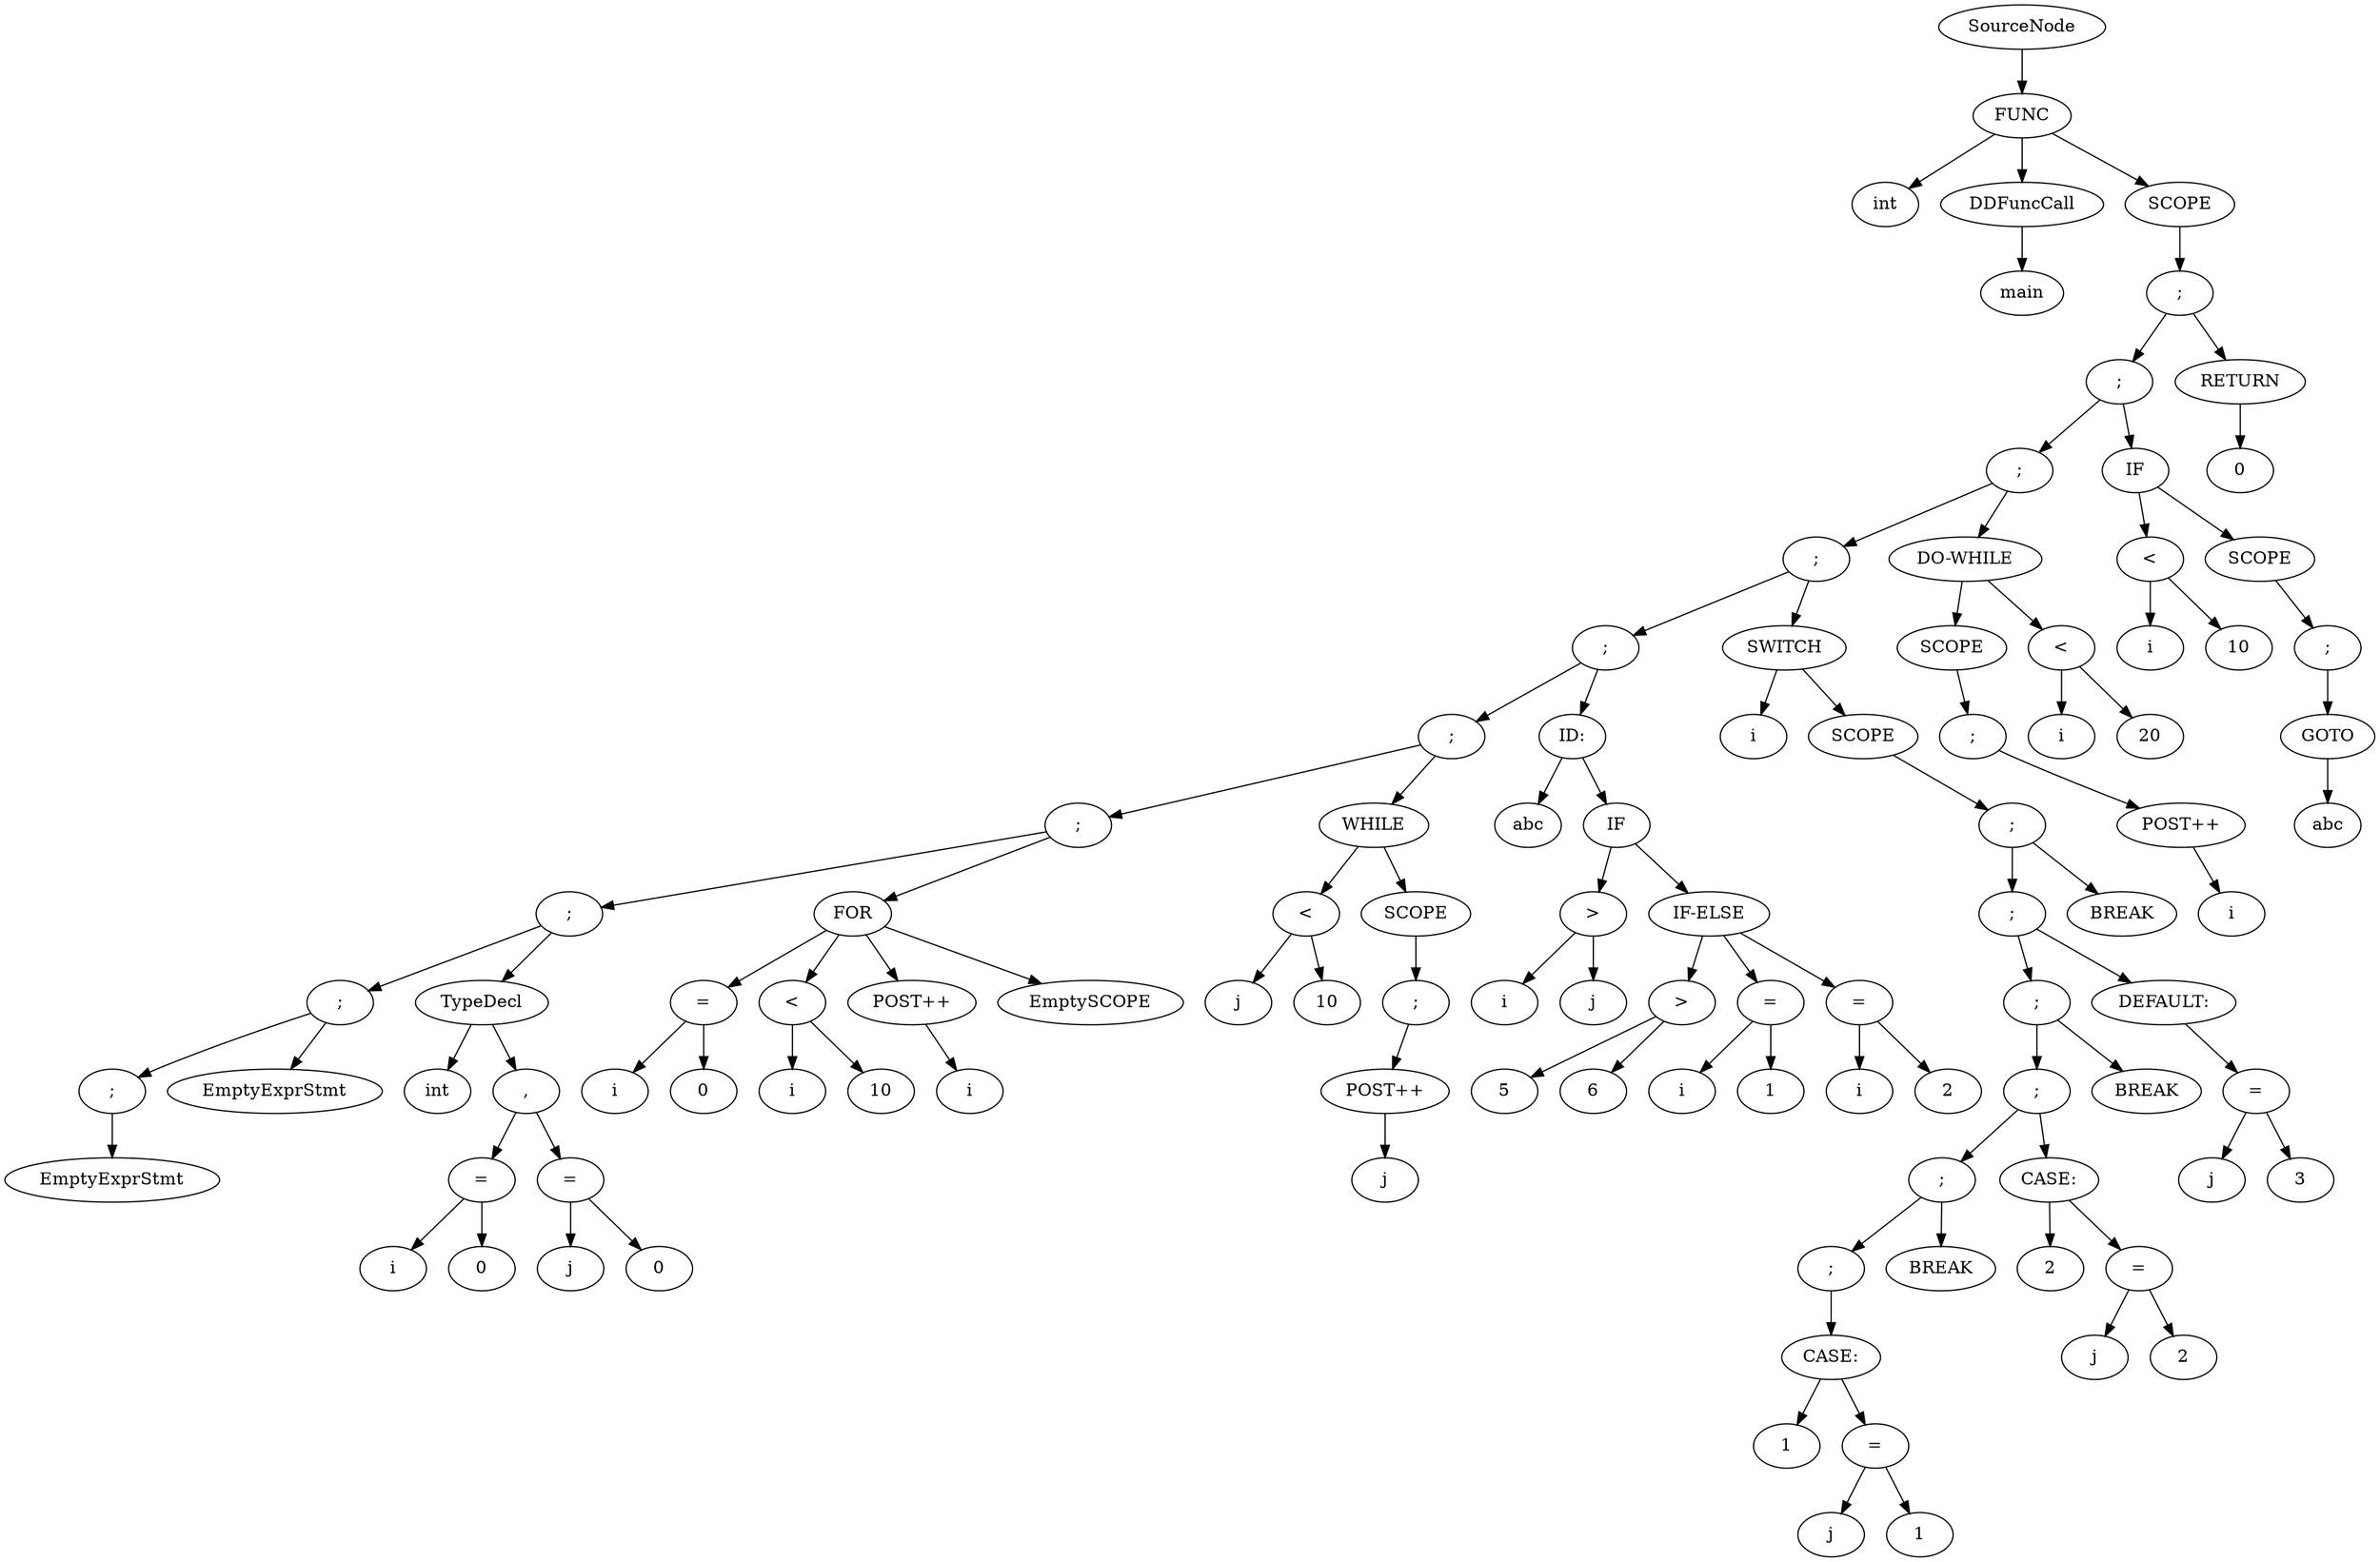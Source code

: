 digraph "" {
	graph [bb="0,0,0,0"];
	node [label="\N"];
	{
		graph [rank=same];
		4	[label=";"];
		5	[label=EmptyExprStmt];
		4 -> 5	[style=invis];
	}
	{
		graph [rank=same];
		8	[label=i];
		9	[label=0];
		8 -> 9	[style=invis];
	}
	{
		graph [rank=same];
		11	[label=j];
		12	[label=0];
		11 -> 12	[style=invis];
	}
	{
		graph [rank=same];
		10	[label="="];
		13	[label="="];
		10 -> 13	[style=invis];
	}
	{
		graph [rank=same];
		7	[label=int];
		14	[label=","];
		7 -> 14	[style=invis];
	}
	{
		graph [rank=same];
		6	[label=";"];
		15	[label=TypeDecl];
		6 -> 15	[style=invis];
	}
	{
		graph [rank=same];
		17	[label=i];
		19	[label=0];
		17 -> 19	[style=invis];
	}
	{
		graph [rank=same];
		20	[label=i];
		21	[label=10];
		20 -> 21	[style=invis];
	}
	{
		graph [rank=same];
		18	[label="="];
		22	[label="<"];
		18 -> 22	[style=invis];
		24	[label="POST++"];
		22 -> 24	[style=invis];
		25	[label=EmptySCOPE];
		24 -> 25	[style=invis];
	}
	{
		graph [rank=same];
		16	[label=";"];
		26	[label=FOR];
		16 -> 26	[style=invis];
	}
	{
		graph [rank=same];
		28	[label=j];
		29	[label=10];
		28 -> 29	[style=invis];
	}
	{
		graph [rank=same];
		30	[label="<"];
		34	[label=SCOPE];
		30 -> 34	[style=invis];
	}
	{
		graph [rank=same];
		27	[label=";"];
		35	[label=WHILE];
		27 -> 35	[style=invis];
	}
	{
		graph [rank=same];
		37	[label=i];
		38	[label=j];
		37 -> 38	[style=invis];
	}
	{
		graph [rank=same];
		40	[label=5];
		41	[label=6];
		40 -> 41	[style=invis];
	}
	{
		graph [rank=same];
		43	[label=i];
		45	[label=1];
		43 -> 45	[style=invis];
	}
	{
		graph [rank=same];
		46	[label=i];
		48	[label=2];
		46 -> 48	[style=invis];
	}
	{
		graph [rank=same];
		42	[label=">"];
		44	[label="="];
		42 -> 44	[style=invis];
		47	[label="="];
		44 -> 47	[style=invis];
	}
	{
		graph [rank=same];
		39	[label=">"];
		49	[label="IF-ELSE"];
		39 -> 49	[style=invis];
	}
	{
		graph [rank=same];
		50	[label=IF];
		52	[label=abc];
		52 -> 50	[style=invis];
	}
	{
		graph [rank=same];
		36	[label=";"];
		51	[label="ID:"];
		36 -> 51	[style=invis];
	}
	{
		graph [rank=same];
		56	[label=j];
		58	[label=1];
		56 -> 58	[style=invis];
	}
	{
		graph [rank=same];
		55	[label=1];
		57	[label="="];
		55 -> 57	[style=invis];
	}
	{
		graph [rank=same];
		60	[label=";"];
		61	[label=BREAK];
		60 -> 61	[style=invis];
	}
	{
		graph [rank=same];
		64	[label=j];
		66	[label=2];
		64 -> 66	[style=invis];
	}
	{
		graph [rank=same];
		63	[label=2];
		65	[label="="];
		63 -> 65	[style=invis];
	}
	{
		graph [rank=same];
		62	[label=";"];
		67	[label="CASE:"];
		62 -> 67	[style=invis];
	}
	{
		graph [rank=same];
		68	[label=";"];
		69	[label=BREAK];
		68 -> 69	[style=invis];
	}
	{
		graph [rank=same];
		71	[label=j];
		73	[label=3];
		71 -> 73	[style=invis];
	}
	{
		graph [rank=same];
		70	[label=";"];
		74	[label="DEFAULT:"];
		70 -> 74	[style=invis];
	}
	{
		graph [rank=same];
		75	[label=";"];
		76	[label=BREAK];
		75 -> 76	[style=invis];
	}
	{
		graph [rank=same];
		54	[label=i];
		78	[label=SCOPE];
		54 -> 78	[style=invis];
	}
	{
		graph [rank=same];
		53	[label=";"];
		79	[label=SWITCH];
		53 -> 79	[style=invis];
	}
	{
		graph [rank=same];
		85	[label=i];
		86	[label=20];
		85 -> 86	[style=invis];
	}
	{
		graph [rank=same];
		84	[label=SCOPE];
		87	[label="<"];
		84 -> 87	[style=invis];
	}
	{
		graph [rank=same];
		80	[label=";"];
		88	[label="DO-WHILE"];
		80 -> 88	[style=invis];
	}
	{
		graph [rank=same];
		90	[label=i];
		91	[label=10];
		90 -> 91	[style=invis];
	}
	{
		graph [rank=same];
		92	[label="<"];
		96	[label=SCOPE];
		92 -> 96	[style=invis];
	}
	{
		graph [rank=same];
		89	[label=";"];
		97	[label=IF];
		89 -> 97	[style=invis];
	}
	{
		graph [rank=same];
		98	[label=";"];
		100	[label=RETURN];
		98 -> 100	[style=invis];
	}
	{
		graph [rank=same];
		0	[label=int];
		2	[label=DDFuncCall];
		0 -> 2	[style=invis];
		102	[label=SCOPE];
		2 -> 102	[style=invis];
	}
	1	[label=main];
	2 -> 1;
	3	[label=EmptyExprStmt];
	4 -> 3;
	6 -> 4;
	6 -> 5;
	10 -> 8;
	10 -> 9;
	13 -> 11;
	13 -> 12;
	14 -> 10;
	14 -> 13;
	15 -> 7;
	15 -> 14;
	16 -> 6;
	16 -> 15;
	18 -> 17;
	18 -> 19;
	22 -> 20;
	22 -> 21;
	23	[label=i];
	24 -> 23;
	26 -> 18;
	26 -> 22;
	26 -> 24;
	26 -> 25;
	27 -> 16;
	27 -> 26;
	30 -> 28;
	30 -> 29;
	31	[label=j];
	32	[label="POST++"];
	32 -> 31;
	33	[label=";"];
	33 -> 32;
	34 -> 33;
	35 -> 30;
	35 -> 34;
	36 -> 27;
	36 -> 35;
	39 -> 37;
	39 -> 38;
	42 -> 40;
	42 -> 41;
	44 -> 43;
	44 -> 45;
	47 -> 46;
	47 -> 48;
	49 -> 42;
	49 -> 44;
	49 -> 47;
	50 -> 39;
	50 -> 49;
	51 -> 50;
	51 -> 52;
	53 -> 36;
	53 -> 51;
	57 -> 56;
	57 -> 58;
	59	[label="CASE:"];
	59 -> 55;
	59 -> 57;
	60 -> 59;
	62 -> 60;
	62 -> 61;
	65 -> 64;
	65 -> 66;
	67 -> 63;
	67 -> 65;
	68 -> 62;
	68 -> 67;
	70 -> 68;
	70 -> 69;
	72	[label="="];
	72 -> 71;
	72 -> 73;
	74 -> 72;
	75 -> 70;
	75 -> 74;
	77	[label=";"];
	77 -> 75;
	77 -> 76;
	78 -> 77;
	79 -> 54;
	79 -> 78;
	80 -> 53;
	80 -> 79;
	81	[label=i];
	82	[label="POST++"];
	82 -> 81;
	83	[label=";"];
	83 -> 82;
	84 -> 83;
	87 -> 85;
	87 -> 86;
	88 -> 84;
	88 -> 87;
	89 -> 80;
	89 -> 88;
	92 -> 90;
	92 -> 91;
	93	[label=GOTO];
	94	[label=abc];
	93 -> 94;
	95	[label=";"];
	95 -> 93;
	96 -> 95;
	97 -> 92;
	97 -> 96;
	98 -> 89;
	98 -> 97;
	99	[label=0];
	100 -> 99;
	101	[label=";"];
	101 -> 98;
	101 -> 100;
	102 -> 101;
	103	[label=FUNC];
	103 -> 0;
	103 -> 2;
	103 -> 102;
	SourceNode -> 103;
}
